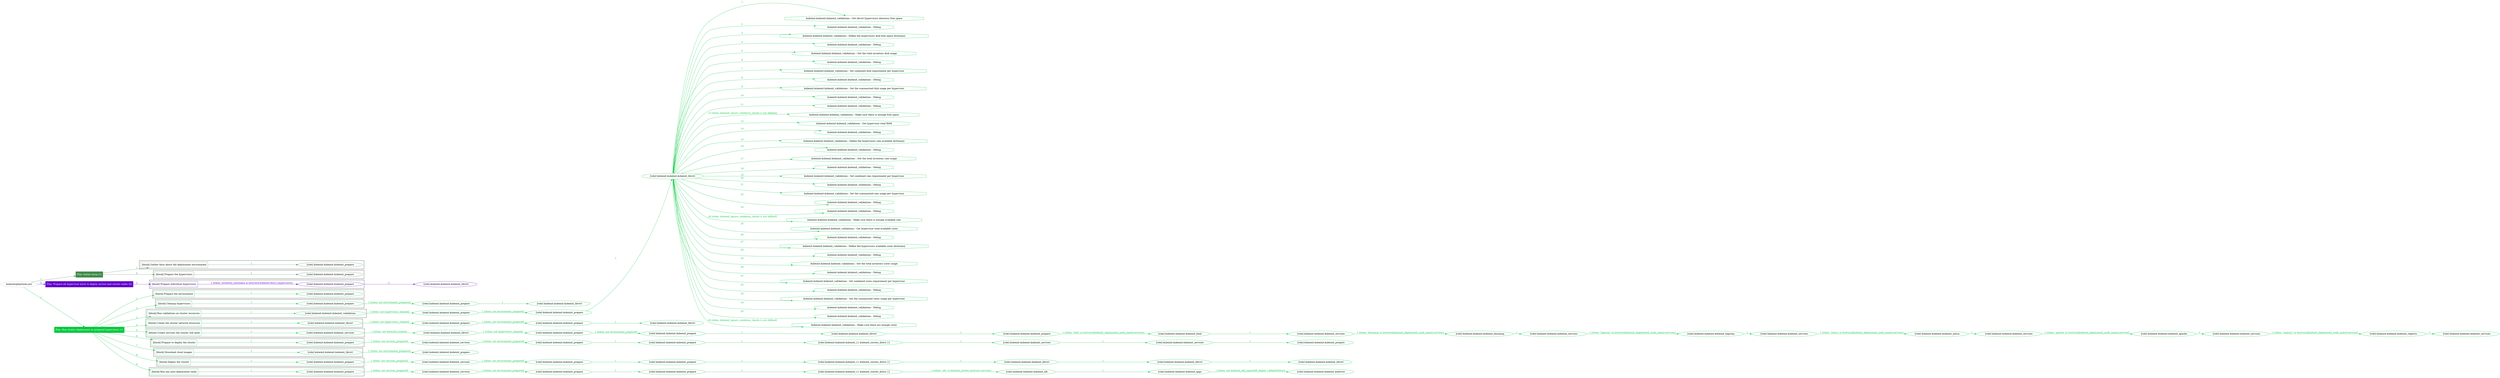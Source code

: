 digraph {
	graph [concentrate=true ordering=in rankdir=LR ratio=fill]
	edge [esep=5 sep=10]
	"kubeinit/playbook.yml" [id=root_node style=dotted]
	play_ed95fd69 [label="Play: Initial setup (1)" color="#418b4b" fontcolor="#ffffff" id=play_ed95fd69 shape=box style=filled tooltip=localhost]
	"kubeinit/playbook.yml" -> play_ed95fd69 [label="1 " color="#418b4b" fontcolor="#418b4b" id=edge_d9a3a6be labeltooltip="1 " tooltip="1 "]
	subgraph "kubeinit.kubeinit.kubeinit_prepare" {
		role_813baaff [label="[role] kubeinit.kubeinit.kubeinit_prepare" color="#418b4b" id=role_813baaff tooltip="kubeinit.kubeinit.kubeinit_prepare"]
	}
	subgraph "kubeinit.kubeinit.kubeinit_prepare" {
		role_24cdde50 [label="[role] kubeinit.kubeinit.kubeinit_prepare" color="#418b4b" id=role_24cdde50 tooltip="kubeinit.kubeinit.kubeinit_prepare"]
	}
	subgraph "Play: Initial setup (1)" {
		play_ed95fd69 -> block_cf43857c [label=1 color="#418b4b" fontcolor="#418b4b" id=edge_20072c3a labeltooltip=1 tooltip=1]
		subgraph cluster_block_cf43857c {
			block_cf43857c [label="[block] Gather facts about the deployment environment" color="#418b4b" id=block_cf43857c labeltooltip="Gather facts about the deployment environment" shape=box tooltip="Gather facts about the deployment environment"]
			block_cf43857c -> role_813baaff [label="1 " color="#418b4b" fontcolor="#418b4b" id=edge_3f68ffff labeltooltip="1 " tooltip="1 "]
		}
		play_ed95fd69 -> block_5f08e5f5 [label=2 color="#418b4b" fontcolor="#418b4b" id=edge_20378539 labeltooltip=2 tooltip=2]
		subgraph cluster_block_5f08e5f5 {
			block_5f08e5f5 [label="[block] Prepare the hypervisors" color="#418b4b" id=block_5f08e5f5 labeltooltip="Prepare the hypervisors" shape=box tooltip="Prepare the hypervisors"]
			block_5f08e5f5 -> role_24cdde50 [label="1 " color="#418b4b" fontcolor="#418b4b" id=edge_e3832298 labeltooltip="1 " tooltip="1 "]
		}
	}
	play_67fc92c9 [label="Play: Prepare all hypervisor hosts to deploy service and cluster nodes (0)" color="#6201cb" fontcolor="#ffffff" id=play_67fc92c9 shape=box style=filled tooltip="Play: Prepare all hypervisor hosts to deploy service and cluster nodes (0)"]
	"kubeinit/playbook.yml" -> play_67fc92c9 [label="2 " color="#6201cb" fontcolor="#6201cb" id=edge_e1aea8a0 labeltooltip="2 " tooltip="2 "]
	subgraph "kubeinit.kubeinit.kubeinit_libvirt" {
		role_c3ee186f [label="[role] kubeinit.kubeinit.kubeinit_libvirt" color="#6201cb" id=role_c3ee186f tooltip="kubeinit.kubeinit.kubeinit_libvirt"]
	}
	subgraph "kubeinit.kubeinit.kubeinit_prepare" {
		role_c8256c86 [label="[role] kubeinit.kubeinit.kubeinit_prepare" color="#6201cb" id=role_c8256c86 tooltip="kubeinit.kubeinit.kubeinit_prepare"]
		role_c8256c86 -> role_c3ee186f [label="1 " color="#6201cb" fontcolor="#6201cb" id=edge_9493d7fb labeltooltip="1 " tooltip="1 "]
	}
	subgraph "Play: Prepare all hypervisor hosts to deploy service and cluster nodes (0)" {
		play_67fc92c9 -> block_96d55932 [label=1 color="#6201cb" fontcolor="#6201cb" id=edge_3828f8b1 labeltooltip=1 tooltip=1]
		subgraph cluster_block_96d55932 {
			block_96d55932 [label="[block] Prepare individual hypervisors" color="#6201cb" id=block_96d55932 labeltooltip="Prepare individual hypervisors" shape=box tooltip="Prepare individual hypervisors"]
			block_96d55932 -> role_c8256c86 [label="1 [when: inventory_hostname in hostvars['kubeinit-facts'].hypervisors]" color="#6201cb" fontcolor="#6201cb" id=edge_8b6d7f2c labeltooltip="1 [when: inventory_hostname in hostvars['kubeinit-facts'].hypervisors]" tooltip="1 [when: inventory_hostname in hostvars['kubeinit-facts'].hypervisors]"]
		}
	}
	play_b6ebee00 [label="Play: Run cluster deployment on prepared hypervisors (1)" color="#04c83e" fontcolor="#ffffff" id=play_b6ebee00 shape=box style=filled tooltip=localhost]
	"kubeinit/playbook.yml" -> play_b6ebee00 [label="3 " color="#04c83e" fontcolor="#04c83e" id=edge_9a1deaf4 labeltooltip="3 " tooltip="3 "]
	subgraph "kubeinit.kubeinit.kubeinit_prepare" {
		role_635d160e [label="[role] kubeinit.kubeinit.kubeinit_prepare" color="#04c83e" id=role_635d160e tooltip="kubeinit.kubeinit.kubeinit_prepare"]
	}
	subgraph "kubeinit.kubeinit.kubeinit_libvirt" {
		role_3d92b47e [label="[role] kubeinit.kubeinit.kubeinit_libvirt" color="#04c83e" id=role_3d92b47e tooltip="kubeinit.kubeinit.kubeinit_libvirt"]
	}
	subgraph "kubeinit.kubeinit.kubeinit_prepare" {
		role_61c0f7e5 [label="[role] kubeinit.kubeinit.kubeinit_prepare" color="#04c83e" id=role_61c0f7e5 tooltip="kubeinit.kubeinit.kubeinit_prepare"]
		role_61c0f7e5 -> role_3d92b47e [label="1 " color="#04c83e" fontcolor="#04c83e" id=edge_91f974dc labeltooltip="1 " tooltip="1 "]
	}
	subgraph "kubeinit.kubeinit.kubeinit_prepare" {
		role_23dfc0cd [label="[role] kubeinit.kubeinit.kubeinit_prepare" color="#04c83e" id=role_23dfc0cd tooltip="kubeinit.kubeinit.kubeinit_prepare"]
		role_23dfc0cd -> role_61c0f7e5 [label="1 [when: not environment_prepared]" color="#04c83e" fontcolor="#04c83e" id=edge_2af10aac labeltooltip="1 [when: not environment_prepared]" tooltip="1 [when: not environment_prepared]"]
	}
	subgraph "kubeinit.kubeinit.kubeinit_libvirt" {
		role_c8a56915 [label="[role] kubeinit.kubeinit.kubeinit_libvirt" color="#04c83e" id=role_c8a56915 tooltip="kubeinit.kubeinit.kubeinit_libvirt"]
		task_3382c5b0 [label="kubeinit.kubeinit.kubeinit_validations : Get libvirt hypervisors directory free space" color="#04c83e" id=task_3382c5b0 shape=octagon tooltip="kubeinit.kubeinit.kubeinit_validations : Get libvirt hypervisors directory free space"]
		role_c8a56915 -> task_3382c5b0 [label="1 " color="#04c83e" fontcolor="#04c83e" id=edge_153578a7 labeltooltip="1 " tooltip="1 "]
		task_07f6b767 [label="kubeinit.kubeinit.kubeinit_validations : Debug" color="#04c83e" id=task_07f6b767 shape=octagon tooltip="kubeinit.kubeinit.kubeinit_validations : Debug"]
		role_c8a56915 -> task_07f6b767 [label="2 " color="#04c83e" fontcolor="#04c83e" id=edge_3e5f5c53 labeltooltip="2 " tooltip="2 "]
		task_dbdbe722 [label="kubeinit.kubeinit.kubeinit_validations : Define the hypervisors disk free space dictionary" color="#04c83e" id=task_dbdbe722 shape=octagon tooltip="kubeinit.kubeinit.kubeinit_validations : Define the hypervisors disk free space dictionary"]
		role_c8a56915 -> task_dbdbe722 [label="3 " color="#04c83e" fontcolor="#04c83e" id=edge_4c8c1087 labeltooltip="3 " tooltip="3 "]
		task_174ed5cb [label="kubeinit.kubeinit.kubeinit_validations : Debug" color="#04c83e" id=task_174ed5cb shape=octagon tooltip="kubeinit.kubeinit.kubeinit_validations : Debug"]
		role_c8a56915 -> task_174ed5cb [label="4 " color="#04c83e" fontcolor="#04c83e" id=edge_26967019 labeltooltip="4 " tooltip="4 "]
		task_7ea54da6 [label="kubeinit.kubeinit.kubeinit_validations : Get the total inventory disk usage" color="#04c83e" id=task_7ea54da6 shape=octagon tooltip="kubeinit.kubeinit.kubeinit_validations : Get the total inventory disk usage"]
		role_c8a56915 -> task_7ea54da6 [label="5 " color="#04c83e" fontcolor="#04c83e" id=edge_20d10024 labeltooltip="5 " tooltip="5 "]
		task_d7ac2b4b [label="kubeinit.kubeinit.kubeinit_validations : Debug" color="#04c83e" id=task_d7ac2b4b shape=octagon tooltip="kubeinit.kubeinit.kubeinit_validations : Debug"]
		role_c8a56915 -> task_d7ac2b4b [label="6 " color="#04c83e" fontcolor="#04c83e" id=edge_01a9cbf1 labeltooltip="6 " tooltip="6 "]
		task_4814db95 [label="kubeinit.kubeinit.kubeinit_validations : Set combined disk requirement per hypervisor" color="#04c83e" id=task_4814db95 shape=octagon tooltip="kubeinit.kubeinit.kubeinit_validations : Set combined disk requirement per hypervisor"]
		role_c8a56915 -> task_4814db95 [label="7 " color="#04c83e" fontcolor="#04c83e" id=edge_e77343a0 labeltooltip="7 " tooltip="7 "]
		task_0b7e54e1 [label="kubeinit.kubeinit.kubeinit_validations : Debug" color="#04c83e" id=task_0b7e54e1 shape=octagon tooltip="kubeinit.kubeinit.kubeinit_validations : Debug"]
		role_c8a56915 -> task_0b7e54e1 [label="8 " color="#04c83e" fontcolor="#04c83e" id=edge_47175f32 labeltooltip="8 " tooltip="8 "]
		task_c040df30 [label="kubeinit.kubeinit.kubeinit_validations : Set the summarized disk usage per hypervisor" color="#04c83e" id=task_c040df30 shape=octagon tooltip="kubeinit.kubeinit.kubeinit_validations : Set the summarized disk usage per hypervisor"]
		role_c8a56915 -> task_c040df30 [label="9 " color="#04c83e" fontcolor="#04c83e" id=edge_38cdcc78 labeltooltip="9 " tooltip="9 "]
		task_09a89915 [label="kubeinit.kubeinit.kubeinit_validations : Debug" color="#04c83e" id=task_09a89915 shape=octagon tooltip="kubeinit.kubeinit.kubeinit_validations : Debug"]
		role_c8a56915 -> task_09a89915 [label="10 " color="#04c83e" fontcolor="#04c83e" id=edge_2fa41550 labeltooltip="10 " tooltip="10 "]
		task_a0e1b8a8 [label="kubeinit.kubeinit.kubeinit_validations : Debug" color="#04c83e" id=task_a0e1b8a8 shape=octagon tooltip="kubeinit.kubeinit.kubeinit_validations : Debug"]
		role_c8a56915 -> task_a0e1b8a8 [label="11 " color="#04c83e" fontcolor="#04c83e" id=edge_ef5bea60 labeltooltip="11 " tooltip="11 "]
		task_c1d8178a [label="kubeinit.kubeinit.kubeinit_validations : Make sure there is enough free space" color="#04c83e" id=task_c1d8178a shape=octagon tooltip="kubeinit.kubeinit.kubeinit_validations : Make sure there is enough free space"]
		role_c8a56915 -> task_c1d8178a [label="12 [when: kubeinit_ignore_validation_checks is not defined]" color="#04c83e" fontcolor="#04c83e" id=edge_7e07a3de labeltooltip="12 [when: kubeinit_ignore_validation_checks is not defined]" tooltip="12 [when: kubeinit_ignore_validation_checks is not defined]"]
		task_23a4b698 [label="kubeinit.kubeinit.kubeinit_validations : Get hypervisor total RAM" color="#04c83e" id=task_23a4b698 shape=octagon tooltip="kubeinit.kubeinit.kubeinit_validations : Get hypervisor total RAM"]
		role_c8a56915 -> task_23a4b698 [label="13 " color="#04c83e" fontcolor="#04c83e" id=edge_25638074 labeltooltip="13 " tooltip="13 "]
		task_b75ae01b [label="kubeinit.kubeinit.kubeinit_validations : Debug" color="#04c83e" id=task_b75ae01b shape=octagon tooltip="kubeinit.kubeinit.kubeinit_validations : Debug"]
		role_c8a56915 -> task_b75ae01b [label="14 " color="#04c83e" fontcolor="#04c83e" id=edge_8801758d labeltooltip="14 " tooltip="14 "]
		task_2894b08f [label="kubeinit.kubeinit.kubeinit_validations : Define the hypervisors ram available dictionary" color="#04c83e" id=task_2894b08f shape=octagon tooltip="kubeinit.kubeinit.kubeinit_validations : Define the hypervisors ram available dictionary"]
		role_c8a56915 -> task_2894b08f [label="15 " color="#04c83e" fontcolor="#04c83e" id=edge_4c5066ba labeltooltip="15 " tooltip="15 "]
		task_da1b9bb0 [label="kubeinit.kubeinit.kubeinit_validations : Debug" color="#04c83e" id=task_da1b9bb0 shape=octagon tooltip="kubeinit.kubeinit.kubeinit_validations : Debug"]
		role_c8a56915 -> task_da1b9bb0 [label="16 " color="#04c83e" fontcolor="#04c83e" id=edge_8f89ce64 labeltooltip="16 " tooltip="16 "]
		task_810fa71f [label="kubeinit.kubeinit.kubeinit_validations : Get the total inventory ram usage" color="#04c83e" id=task_810fa71f shape=octagon tooltip="kubeinit.kubeinit.kubeinit_validations : Get the total inventory ram usage"]
		role_c8a56915 -> task_810fa71f [label="17 " color="#04c83e" fontcolor="#04c83e" id=edge_c119d397 labeltooltip="17 " tooltip="17 "]
		task_d26ace34 [label="kubeinit.kubeinit.kubeinit_validations : Debug" color="#04c83e" id=task_d26ace34 shape=octagon tooltip="kubeinit.kubeinit.kubeinit_validations : Debug"]
		role_c8a56915 -> task_d26ace34 [label="18 " color="#04c83e" fontcolor="#04c83e" id=edge_bea7b6fc labeltooltip="18 " tooltip="18 "]
		task_a6bdd5c1 [label="kubeinit.kubeinit.kubeinit_validations : Set combined ram requirement per hypervisor" color="#04c83e" id=task_a6bdd5c1 shape=octagon tooltip="kubeinit.kubeinit.kubeinit_validations : Set combined ram requirement per hypervisor"]
		role_c8a56915 -> task_a6bdd5c1 [label="19 " color="#04c83e" fontcolor="#04c83e" id=edge_953dc181 labeltooltip="19 " tooltip="19 "]
		task_a25238ea [label="kubeinit.kubeinit.kubeinit_validations : Debug" color="#04c83e" id=task_a25238ea shape=octagon tooltip="kubeinit.kubeinit.kubeinit_validations : Debug"]
		role_c8a56915 -> task_a25238ea [label="20 " color="#04c83e" fontcolor="#04c83e" id=edge_ed28b83c labeltooltip="20 " tooltip="20 "]
		task_03b242e8 [label="kubeinit.kubeinit.kubeinit_validations : Set the summarized ram usage per hypervisor" color="#04c83e" id=task_03b242e8 shape=octagon tooltip="kubeinit.kubeinit.kubeinit_validations : Set the summarized ram usage per hypervisor"]
		role_c8a56915 -> task_03b242e8 [label="21 " color="#04c83e" fontcolor="#04c83e" id=edge_31963ca9 labeltooltip="21 " tooltip="21 "]
		task_10ee1294 [label="kubeinit.kubeinit.kubeinit_validations : Debug" color="#04c83e" id=task_10ee1294 shape=octagon tooltip="kubeinit.kubeinit.kubeinit_validations : Debug"]
		role_c8a56915 -> task_10ee1294 [label="22 " color="#04c83e" fontcolor="#04c83e" id=edge_6ec9d045 labeltooltip="22 " tooltip="22 "]
		task_605384c3 [label="kubeinit.kubeinit.kubeinit_validations : Debug" color="#04c83e" id=task_605384c3 shape=octagon tooltip="kubeinit.kubeinit.kubeinit_validations : Debug"]
		role_c8a56915 -> task_605384c3 [label="23 " color="#04c83e" fontcolor="#04c83e" id=edge_a5864556 labeltooltip="23 " tooltip="23 "]
		task_44387ee2 [label="kubeinit.kubeinit.kubeinit_validations : Make sure there is enough available ram" color="#04c83e" id=task_44387ee2 shape=octagon tooltip="kubeinit.kubeinit.kubeinit_validations : Make sure there is enough available ram"]
		role_c8a56915 -> task_44387ee2 [label="24 [when: kubeinit_ignore_validation_checks is not defined]" color="#04c83e" fontcolor="#04c83e" id=edge_05c26bef labeltooltip="24 [when: kubeinit_ignore_validation_checks is not defined]" tooltip="24 [when: kubeinit_ignore_validation_checks is not defined]"]
		task_49a85361 [label="kubeinit.kubeinit.kubeinit_validations : Get hypervisor total available cores" color="#04c83e" id=task_49a85361 shape=octagon tooltip="kubeinit.kubeinit.kubeinit_validations : Get hypervisor total available cores"]
		role_c8a56915 -> task_49a85361 [label="25 " color="#04c83e" fontcolor="#04c83e" id=edge_17d7910a labeltooltip="25 " tooltip="25 "]
		task_7f3b3ab4 [label="kubeinit.kubeinit.kubeinit_validations : Debug" color="#04c83e" id=task_7f3b3ab4 shape=octagon tooltip="kubeinit.kubeinit.kubeinit_validations : Debug"]
		role_c8a56915 -> task_7f3b3ab4 [label="26 " color="#04c83e" fontcolor="#04c83e" id=edge_35259d45 labeltooltip="26 " tooltip="26 "]
		task_180326ef [label="kubeinit.kubeinit.kubeinit_validations : Define the hypervisors available cores dictionary" color="#04c83e" id=task_180326ef shape=octagon tooltip="kubeinit.kubeinit.kubeinit_validations : Define the hypervisors available cores dictionary"]
		role_c8a56915 -> task_180326ef [label="27 " color="#04c83e" fontcolor="#04c83e" id=edge_df0afa2a labeltooltip="27 " tooltip="27 "]
		task_01ffd91d [label="kubeinit.kubeinit.kubeinit_validations : Debug" color="#04c83e" id=task_01ffd91d shape=octagon tooltip="kubeinit.kubeinit.kubeinit_validations : Debug"]
		role_c8a56915 -> task_01ffd91d [label="28 " color="#04c83e" fontcolor="#04c83e" id=edge_14c0d8a4 labeltooltip="28 " tooltip="28 "]
		task_4e57abeb [label="kubeinit.kubeinit.kubeinit_validations : Get the total inventory cores usage" color="#04c83e" id=task_4e57abeb shape=octagon tooltip="kubeinit.kubeinit.kubeinit_validations : Get the total inventory cores usage"]
		role_c8a56915 -> task_4e57abeb [label="29 " color="#04c83e" fontcolor="#04c83e" id=edge_5f6d3424 labeltooltip="29 " tooltip="29 "]
		task_a107c758 [label="kubeinit.kubeinit.kubeinit_validations : Debug" color="#04c83e" id=task_a107c758 shape=octagon tooltip="kubeinit.kubeinit.kubeinit_validations : Debug"]
		role_c8a56915 -> task_a107c758 [label="30 " color="#04c83e" fontcolor="#04c83e" id=edge_fa6483fa labeltooltip="30 " tooltip="30 "]
		task_ce1bd387 [label="kubeinit.kubeinit.kubeinit_validations : Set combined cores requirement per hypervisor" color="#04c83e" id=task_ce1bd387 shape=octagon tooltip="kubeinit.kubeinit.kubeinit_validations : Set combined cores requirement per hypervisor"]
		role_c8a56915 -> task_ce1bd387 [label="31 " color="#04c83e" fontcolor="#04c83e" id=edge_b49b2654 labeltooltip="31 " tooltip="31 "]
		task_0d6d1f6e [label="kubeinit.kubeinit.kubeinit_validations : Debug" color="#04c83e" id=task_0d6d1f6e shape=octagon tooltip="kubeinit.kubeinit.kubeinit_validations : Debug"]
		role_c8a56915 -> task_0d6d1f6e [label="32 " color="#04c83e" fontcolor="#04c83e" id=edge_f47fa97d labeltooltip="32 " tooltip="32 "]
		task_47a7b50b [label="kubeinit.kubeinit.kubeinit_validations : Set the summarized cores usage per hypervisor" color="#04c83e" id=task_47a7b50b shape=octagon tooltip="kubeinit.kubeinit.kubeinit_validations : Set the summarized cores usage per hypervisor"]
		role_c8a56915 -> task_47a7b50b [label="33 " color="#04c83e" fontcolor="#04c83e" id=edge_0e11f153 labeltooltip="33 " tooltip="33 "]
		task_985ae4cf [label="kubeinit.kubeinit.kubeinit_validations : Debug" color="#04c83e" id=task_985ae4cf shape=octagon tooltip="kubeinit.kubeinit.kubeinit_validations : Debug"]
		role_c8a56915 -> task_985ae4cf [label="34 " color="#04c83e" fontcolor="#04c83e" id=edge_19e3541d labeltooltip="34 " tooltip="34 "]
		task_bb9674d2 [label="kubeinit.kubeinit.kubeinit_validations : Debug" color="#04c83e" id=task_bb9674d2 shape=octagon tooltip="kubeinit.kubeinit.kubeinit_validations : Debug"]
		role_c8a56915 -> task_bb9674d2 [label="35 " color="#04c83e" fontcolor="#04c83e" id=edge_b3291d55 labeltooltip="35 " tooltip="35 "]
		task_510daff6 [label="kubeinit.kubeinit.kubeinit_validations : Make sure there are enough cores" color="#04c83e" id=task_510daff6 shape=octagon tooltip="kubeinit.kubeinit.kubeinit_validations : Make sure there are enough cores"]
		role_c8a56915 -> task_510daff6 [label="36 [when: kubeinit_ignore_validation_checks is not defined]" color="#04c83e" fontcolor="#04c83e" id=edge_a340a704 labeltooltip="36 [when: kubeinit_ignore_validation_checks is not defined]" tooltip="36 [when: kubeinit_ignore_validation_checks is not defined]"]
	}
	subgraph "kubeinit.kubeinit.kubeinit_prepare" {
		role_9d7a7c3b [label="[role] kubeinit.kubeinit.kubeinit_prepare" color="#04c83e" id=role_9d7a7c3b tooltip="kubeinit.kubeinit.kubeinit_prepare"]
		role_9d7a7c3b -> role_c8a56915 [label="1 " color="#04c83e" fontcolor="#04c83e" id=edge_6fc8c6ad labeltooltip="1 " tooltip="1 "]
	}
	subgraph "kubeinit.kubeinit.kubeinit_prepare" {
		role_8f7140fe [label="[role] kubeinit.kubeinit.kubeinit_prepare" color="#04c83e" id=role_8f7140fe tooltip="kubeinit.kubeinit.kubeinit_prepare"]
		role_8f7140fe -> role_9d7a7c3b [label="1 [when: not environment_prepared]" color="#04c83e" fontcolor="#04c83e" id=edge_58855222 labeltooltip="1 [when: not environment_prepared]" tooltip="1 [when: not environment_prepared]"]
	}
	subgraph "kubeinit.kubeinit.kubeinit_validations" {
		role_e41c2604 [label="[role] kubeinit.kubeinit.kubeinit_validations" color="#04c83e" id=role_e41c2604 tooltip="kubeinit.kubeinit.kubeinit_validations"]
		role_e41c2604 -> role_8f7140fe [label="1 [when: not hypervisors_cleaned]" color="#04c83e" fontcolor="#04c83e" id=edge_97376214 labeltooltip="1 [when: not hypervisors_cleaned]" tooltip="1 [when: not hypervisors_cleaned]"]
	}
	subgraph "kubeinit.kubeinit.kubeinit_libvirt" {
		role_e73f8b23 [label="[role] kubeinit.kubeinit.kubeinit_libvirt" color="#04c83e" id=role_e73f8b23 tooltip="kubeinit.kubeinit.kubeinit_libvirt"]
	}
	subgraph "kubeinit.kubeinit.kubeinit_prepare" {
		role_a6da489d [label="[role] kubeinit.kubeinit.kubeinit_prepare" color="#04c83e" id=role_a6da489d tooltip="kubeinit.kubeinit.kubeinit_prepare"]
		role_a6da489d -> role_e73f8b23 [label="1 " color="#04c83e" fontcolor="#04c83e" id=edge_ffa7fe32 labeltooltip="1 " tooltip="1 "]
	}
	subgraph "kubeinit.kubeinit.kubeinit_prepare" {
		role_2a4e862e [label="[role] kubeinit.kubeinit.kubeinit_prepare" color="#04c83e" id=role_2a4e862e tooltip="kubeinit.kubeinit.kubeinit_prepare"]
		role_2a4e862e -> role_a6da489d [label="1 [when: not environment_prepared]" color="#04c83e" fontcolor="#04c83e" id=edge_2959e61e labeltooltip="1 [when: not environment_prepared]" tooltip="1 [when: not environment_prepared]"]
	}
	subgraph "kubeinit.kubeinit.kubeinit_libvirt" {
		role_f2db7527 [label="[role] kubeinit.kubeinit.kubeinit_libvirt" color="#04c83e" id=role_f2db7527 tooltip="kubeinit.kubeinit.kubeinit_libvirt"]
		role_f2db7527 -> role_2a4e862e [label="1 [when: not hypervisors_cleaned]" color="#04c83e" fontcolor="#04c83e" id=edge_16d215bc labeltooltip="1 [when: not hypervisors_cleaned]" tooltip="1 [when: not hypervisors_cleaned]"]
	}
	subgraph "kubeinit.kubeinit.kubeinit_services" {
		role_d49a55e8 [label="[role] kubeinit.kubeinit.kubeinit_services" color="#04c83e" id=role_d49a55e8 tooltip="kubeinit.kubeinit.kubeinit_services"]
	}
	subgraph "kubeinit.kubeinit.kubeinit_registry" {
		role_8de1863e [label="[role] kubeinit.kubeinit.kubeinit_registry" color="#04c83e" id=role_8de1863e tooltip="kubeinit.kubeinit.kubeinit_registry"]
		role_8de1863e -> role_d49a55e8 [label="1 " color="#04c83e" fontcolor="#04c83e" id=edge_8588c9b2 labeltooltip="1 " tooltip="1 "]
	}
	subgraph "kubeinit.kubeinit.kubeinit_services" {
		role_6d23594e [label="[role] kubeinit.kubeinit.kubeinit_services" color="#04c83e" id=role_6d23594e tooltip="kubeinit.kubeinit.kubeinit_services"]
		role_6d23594e -> role_8de1863e [label="1 [when: 'registry' in hostvars[kubeinit_deployment_node_name].services]" color="#04c83e" fontcolor="#04c83e" id=edge_18610f67 labeltooltip="1 [when: 'registry' in hostvars[kubeinit_deployment_node_name].services]" tooltip="1 [when: 'registry' in hostvars[kubeinit_deployment_node_name].services]"]
	}
	subgraph "kubeinit.kubeinit.kubeinit_apache" {
		role_33ae2398 [label="[role] kubeinit.kubeinit.kubeinit_apache" color="#04c83e" id=role_33ae2398 tooltip="kubeinit.kubeinit.kubeinit_apache"]
		role_33ae2398 -> role_6d23594e [label="1 " color="#04c83e" fontcolor="#04c83e" id=edge_9e28dfad labeltooltip="1 " tooltip="1 "]
	}
	subgraph "kubeinit.kubeinit.kubeinit_services" {
		role_8e424833 [label="[role] kubeinit.kubeinit.kubeinit_services" color="#04c83e" id=role_8e424833 tooltip="kubeinit.kubeinit.kubeinit_services"]
		role_8e424833 -> role_33ae2398 [label="1 [when: 'apache' in hostvars[kubeinit_deployment_node_name].services]" color="#04c83e" fontcolor="#04c83e" id=edge_6901205e labeltooltip="1 [when: 'apache' in hostvars[kubeinit_deployment_node_name].services]" tooltip="1 [when: 'apache' in hostvars[kubeinit_deployment_node_name].services]"]
	}
	subgraph "kubeinit.kubeinit.kubeinit_nexus" {
		role_c9d22fe2 [label="[role] kubeinit.kubeinit.kubeinit_nexus" color="#04c83e" id=role_c9d22fe2 tooltip="kubeinit.kubeinit.kubeinit_nexus"]
		role_c9d22fe2 -> role_8e424833 [label="1 " color="#04c83e" fontcolor="#04c83e" id=edge_19389b5f labeltooltip="1 " tooltip="1 "]
	}
	subgraph "kubeinit.kubeinit.kubeinit_services" {
		role_109b578d [label="[role] kubeinit.kubeinit.kubeinit_services" color="#04c83e" id=role_109b578d tooltip="kubeinit.kubeinit.kubeinit_services"]
		role_109b578d -> role_c9d22fe2 [label="1 [when: 'nexus' in hostvars[kubeinit_deployment_node_name].services]" color="#04c83e" fontcolor="#04c83e" id=edge_28d796d8 labeltooltip="1 [when: 'nexus' in hostvars[kubeinit_deployment_node_name].services]" tooltip="1 [when: 'nexus' in hostvars[kubeinit_deployment_node_name].services]"]
	}
	subgraph "kubeinit.kubeinit.kubeinit_haproxy" {
		role_e30f089d [label="[role] kubeinit.kubeinit.kubeinit_haproxy" color="#04c83e" id=role_e30f089d tooltip="kubeinit.kubeinit.kubeinit_haproxy"]
		role_e30f089d -> role_109b578d [label="1 " color="#04c83e" fontcolor="#04c83e" id=edge_41639884 labeltooltip="1 " tooltip="1 "]
	}
	subgraph "kubeinit.kubeinit.kubeinit_services" {
		role_1652e903 [label="[role] kubeinit.kubeinit.kubeinit_services" color="#04c83e" id=role_1652e903 tooltip="kubeinit.kubeinit.kubeinit_services"]
		role_1652e903 -> role_e30f089d [label="1 [when: 'haproxy' in hostvars[kubeinit_deployment_node_name].services]" color="#04c83e" fontcolor="#04c83e" id=edge_b9972b41 labeltooltip="1 [when: 'haproxy' in hostvars[kubeinit_deployment_node_name].services]" tooltip="1 [when: 'haproxy' in hostvars[kubeinit_deployment_node_name].services]"]
	}
	subgraph "kubeinit.kubeinit.kubeinit_dnsmasq" {
		role_28115622 [label="[role] kubeinit.kubeinit.kubeinit_dnsmasq" color="#04c83e" id=role_28115622 tooltip="kubeinit.kubeinit.kubeinit_dnsmasq"]
		role_28115622 -> role_1652e903 [label="1 " color="#04c83e" fontcolor="#04c83e" id=edge_17f21d2b labeltooltip="1 " tooltip="1 "]
	}
	subgraph "kubeinit.kubeinit.kubeinit_services" {
		role_3437f82e [label="[role] kubeinit.kubeinit.kubeinit_services" color="#04c83e" id=role_3437f82e tooltip="kubeinit.kubeinit.kubeinit_services"]
		role_3437f82e -> role_28115622 [label="1 [when: 'dnsmasq' in hostvars[kubeinit_deployment_node_name].services]" color="#04c83e" fontcolor="#04c83e" id=edge_0ceec08a labeltooltip="1 [when: 'dnsmasq' in hostvars[kubeinit_deployment_node_name].services]" tooltip="1 [when: 'dnsmasq' in hostvars[kubeinit_deployment_node_name].services]"]
	}
	subgraph "kubeinit.kubeinit.kubeinit_bind" {
		role_df70e58a [label="[role] kubeinit.kubeinit.kubeinit_bind" color="#04c83e" id=role_df70e58a tooltip="kubeinit.kubeinit.kubeinit_bind"]
		role_df70e58a -> role_3437f82e [label="1 " color="#04c83e" fontcolor="#04c83e" id=edge_b0d701df labeltooltip="1 " tooltip="1 "]
	}
	subgraph "kubeinit.kubeinit.kubeinit_prepare" {
		role_5724e8a6 [label="[role] kubeinit.kubeinit.kubeinit_prepare" color="#04c83e" id=role_5724e8a6 tooltip="kubeinit.kubeinit.kubeinit_prepare"]
		role_5724e8a6 -> role_df70e58a [label="1 [when: 'bind' in hostvars[kubeinit_deployment_node_name].services]" color="#04c83e" fontcolor="#04c83e" id=edge_0a830b80 labeltooltip="1 [when: 'bind' in hostvars[kubeinit_deployment_node_name].services]" tooltip="1 [when: 'bind' in hostvars[kubeinit_deployment_node_name].services]"]
	}
	subgraph "kubeinit.kubeinit.kubeinit_libvirt" {
		role_b39ba74d [label="[role] kubeinit.kubeinit.kubeinit_libvirt" color="#04c83e" id=role_b39ba74d tooltip="kubeinit.kubeinit.kubeinit_libvirt"]
		role_b39ba74d -> role_5724e8a6 [label="1 " color="#04c83e" fontcolor="#04c83e" id=edge_786244ca labeltooltip="1 " tooltip="1 "]
	}
	subgraph "kubeinit.kubeinit.kubeinit_prepare" {
		role_ce6774a9 [label="[role] kubeinit.kubeinit.kubeinit_prepare" color="#04c83e" id=role_ce6774a9 tooltip="kubeinit.kubeinit.kubeinit_prepare"]
		role_ce6774a9 -> role_b39ba74d [label="1 " color="#04c83e" fontcolor="#04c83e" id=edge_90ae82c5 labeltooltip="1 " tooltip="1 "]
	}
	subgraph "kubeinit.kubeinit.kubeinit_prepare" {
		role_14b4cdb5 [label="[role] kubeinit.kubeinit.kubeinit_prepare" color="#04c83e" id=role_14b4cdb5 tooltip="kubeinit.kubeinit.kubeinit_prepare"]
		role_14b4cdb5 -> role_ce6774a9 [label="1 [when: not environment_prepared]" color="#04c83e" fontcolor="#04c83e" id=edge_fdea0bcd labeltooltip="1 [when: not environment_prepared]" tooltip="1 [when: not environment_prepared]"]
	}
	subgraph "kubeinit.kubeinit.kubeinit_libvirt" {
		role_b7871c70 [label="[role] kubeinit.kubeinit.kubeinit_libvirt" color="#04c83e" id=role_b7871c70 tooltip="kubeinit.kubeinit.kubeinit_libvirt"]
		role_b7871c70 -> role_14b4cdb5 [label="1 [when: not hypervisors_cleaned]" color="#04c83e" fontcolor="#04c83e" id=edge_da1a2a78 labeltooltip="1 [when: not hypervisors_cleaned]" tooltip="1 [when: not hypervisors_cleaned]"]
	}
	subgraph "kubeinit.kubeinit.kubeinit_services" {
		role_c5f886f6 [label="[role] kubeinit.kubeinit.kubeinit_services" color="#04c83e" id=role_c5f886f6 tooltip="kubeinit.kubeinit.kubeinit_services"]
		role_c5f886f6 -> role_b7871c70 [label="1 [when: not network_created]" color="#04c83e" fontcolor="#04c83e" id=edge_96e5f1d1 labeltooltip="1 [when: not network_created]" tooltip="1 [when: not network_created]"]
	}
	subgraph "kubeinit.kubeinit.kubeinit_prepare" {
		role_55d9bfbe [label="[role] kubeinit.kubeinit.kubeinit_prepare" color="#04c83e" id=role_55d9bfbe tooltip="kubeinit.kubeinit.kubeinit_prepare"]
	}
	subgraph "kubeinit.kubeinit.kubeinit_services" {
		role_8d5fe629 [label="[role] kubeinit.kubeinit.kubeinit_services" color="#04c83e" id=role_8d5fe629 tooltip="kubeinit.kubeinit.kubeinit_services"]
		role_8d5fe629 -> role_55d9bfbe [label="1 " color="#04c83e" fontcolor="#04c83e" id=edge_6a9ec522 labeltooltip="1 " tooltip="1 "]
	}
	subgraph "kubeinit.kubeinit.kubeinit_services" {
		role_cb9ba9c5 [label="[role] kubeinit.kubeinit.kubeinit_services" color="#04c83e" id=role_cb9ba9c5 tooltip="kubeinit.kubeinit.kubeinit_services"]
		role_cb9ba9c5 -> role_8d5fe629 [label="1 " color="#04c83e" fontcolor="#04c83e" id=edge_c06a19fb labeltooltip="1 " tooltip="1 "]
	}
	subgraph "kubeinit.kubeinit.kubeinit_{{ kubeinit_cluster_distro }}" {
		role_af63b940 [label="[role] kubeinit.kubeinit.kubeinit_{{ kubeinit_cluster_distro }}" color="#04c83e" id=role_af63b940 tooltip="kubeinit.kubeinit.kubeinit_{{ kubeinit_cluster_distro }}"]
		role_af63b940 -> role_cb9ba9c5 [label="1 " color="#04c83e" fontcolor="#04c83e" id=edge_5be38ddd labeltooltip="1 " tooltip="1 "]
	}
	subgraph "kubeinit.kubeinit.kubeinit_prepare" {
		role_e24a97cd [label="[role] kubeinit.kubeinit.kubeinit_prepare" color="#04c83e" id=role_e24a97cd tooltip="kubeinit.kubeinit.kubeinit_prepare"]
		role_e24a97cd -> role_af63b940 [label="1 " color="#04c83e" fontcolor="#04c83e" id=edge_e4cbf95f labeltooltip="1 " tooltip="1 "]
	}
	subgraph "kubeinit.kubeinit.kubeinit_prepare" {
		role_16f1fa7a [label="[role] kubeinit.kubeinit.kubeinit_prepare" color="#04c83e" id=role_16f1fa7a tooltip="kubeinit.kubeinit.kubeinit_prepare"]
		role_16f1fa7a -> role_e24a97cd [label="1 " color="#04c83e" fontcolor="#04c83e" id=edge_43a28e07 labeltooltip="1 " tooltip="1 "]
	}
	subgraph "kubeinit.kubeinit.kubeinit_services" {
		role_cc697abf [label="[role] kubeinit.kubeinit.kubeinit_services" color="#04c83e" id=role_cc697abf tooltip="kubeinit.kubeinit.kubeinit_services"]
		role_cc697abf -> role_16f1fa7a [label="1 [when: not environment_prepared]" color="#04c83e" fontcolor="#04c83e" id=edge_15198b90 labeltooltip="1 [when: not environment_prepared]" tooltip="1 [when: not environment_prepared]"]
	}
	subgraph "kubeinit.kubeinit.kubeinit_prepare" {
		role_5d4d4088 [label="[role] kubeinit.kubeinit.kubeinit_prepare" color="#04c83e" id=role_5d4d4088 tooltip="kubeinit.kubeinit.kubeinit_prepare"]
		role_5d4d4088 -> role_cc697abf [label="1 [when: not services_prepared]" color="#04c83e" fontcolor="#04c83e" id=edge_1bb60d2f labeltooltip="1 [when: not services_prepared]" tooltip="1 [when: not services_prepared]"]
	}
	subgraph "kubeinit.kubeinit.kubeinit_prepare" {
		role_1f224b74 [label="[role] kubeinit.kubeinit.kubeinit_prepare" color="#04c83e" id=role_1f224b74 tooltip="kubeinit.kubeinit.kubeinit_prepare"]
	}
	subgraph "kubeinit.kubeinit.kubeinit_libvirt" {
		role_50609863 [label="[role] kubeinit.kubeinit.kubeinit_libvirt" color="#04c83e" id=role_50609863 tooltip="kubeinit.kubeinit.kubeinit_libvirt"]
		role_50609863 -> role_1f224b74 [label="1 [when: not environment_prepared]" color="#04c83e" fontcolor="#04c83e" id=edge_65cef704 labeltooltip="1 [when: not environment_prepared]" tooltip="1 [when: not environment_prepared]"]
	}
	subgraph "kubeinit.kubeinit.kubeinit_libvirt" {
		role_a791be78 [label="[role] kubeinit.kubeinit.kubeinit_libvirt" color="#04c83e" id=role_a791be78 tooltip="kubeinit.kubeinit.kubeinit_libvirt"]
	}
	subgraph "kubeinit.kubeinit.kubeinit_libvirt" {
		role_ed2644bd [label="[role] kubeinit.kubeinit.kubeinit_libvirt" color="#04c83e" id=role_ed2644bd tooltip="kubeinit.kubeinit.kubeinit_libvirt"]
		role_ed2644bd -> role_a791be78 [label="1 " color="#04c83e" fontcolor="#04c83e" id=edge_d6766823 labeltooltip="1 " tooltip="1 "]
	}
	subgraph "kubeinit.kubeinit.kubeinit_libvirt" {
		role_fceea151 [label="[role] kubeinit.kubeinit.kubeinit_libvirt" color="#04c83e" id=role_fceea151 tooltip="kubeinit.kubeinit.kubeinit_libvirt"]
		role_fceea151 -> role_ed2644bd [label="1 " color="#04c83e" fontcolor="#04c83e" id=edge_a12737f6 labeltooltip="1 " tooltip="1 "]
	}
	subgraph "kubeinit.kubeinit.kubeinit_{{ kubeinit_cluster_distro }}" {
		role_f280b8c5 [label="[role] kubeinit.kubeinit.kubeinit_{{ kubeinit_cluster_distro }}" color="#04c83e" id=role_f280b8c5 tooltip="kubeinit.kubeinit.kubeinit_{{ kubeinit_cluster_distro }}"]
		role_f280b8c5 -> role_fceea151 [label="1 " color="#04c83e" fontcolor="#04c83e" id=edge_3dfff0ed labeltooltip="1 " tooltip="1 "]
	}
	subgraph "kubeinit.kubeinit.kubeinit_prepare" {
		role_99e64eca [label="[role] kubeinit.kubeinit.kubeinit_prepare" color="#04c83e" id=role_99e64eca tooltip="kubeinit.kubeinit.kubeinit_prepare"]
		role_99e64eca -> role_f280b8c5 [label="1 " color="#04c83e" fontcolor="#04c83e" id=edge_86e6fedd labeltooltip="1 " tooltip="1 "]
	}
	subgraph "kubeinit.kubeinit.kubeinit_prepare" {
		role_ca87da0f [label="[role] kubeinit.kubeinit.kubeinit_prepare" color="#04c83e" id=role_ca87da0f tooltip="kubeinit.kubeinit.kubeinit_prepare"]
		role_ca87da0f -> role_99e64eca [label="1 " color="#04c83e" fontcolor="#04c83e" id=edge_7b719016 labeltooltip="1 " tooltip="1 "]
	}
	subgraph "kubeinit.kubeinit.kubeinit_services" {
		role_0107e1b7 [label="[role] kubeinit.kubeinit.kubeinit_services" color="#04c83e" id=role_0107e1b7 tooltip="kubeinit.kubeinit.kubeinit_services"]
		role_0107e1b7 -> role_ca87da0f [label="1 [when: not environment_prepared]" color="#04c83e" fontcolor="#04c83e" id=edge_6a205087 labeltooltip="1 [when: not environment_prepared]" tooltip="1 [when: not environment_prepared]"]
	}
	subgraph "kubeinit.kubeinit.kubeinit_prepare" {
		role_29b93d27 [label="[role] kubeinit.kubeinit.kubeinit_prepare" color="#04c83e" id=role_29b93d27 tooltip="kubeinit.kubeinit.kubeinit_prepare"]
		role_29b93d27 -> role_0107e1b7 [label="1 [when: not services_prepared]" color="#04c83e" fontcolor="#04c83e" id=edge_266c8f3e labeltooltip="1 [when: not services_prepared]" tooltip="1 [when: not services_prepared]"]
	}
	subgraph "kubeinit.kubeinit.kubeinit_kubevirt" {
		role_c5d537b2 [label="[role] kubeinit.kubeinit.kubeinit_kubevirt" color="#04c83e" id=role_c5d537b2 tooltip="kubeinit.kubeinit.kubeinit_kubevirt"]
	}
	subgraph "kubeinit.kubeinit.kubeinit_apps" {
		role_f6824562 [label="[role] kubeinit.kubeinit.kubeinit_apps" color="#04c83e" id=role_f6824562 tooltip="kubeinit.kubeinit.kubeinit_apps"]
		role_f6824562 -> role_c5d537b2 [label="1 [when: not kubeinit_okd_openshift_deploy | default(False)]" color="#04c83e" fontcolor="#04c83e" id=edge_b9294eff labeltooltip="1 [when: not kubeinit_okd_openshift_deploy | default(False)]" tooltip="1 [when: not kubeinit_okd_openshift_deploy | default(False)]"]
	}
	subgraph "kubeinit.kubeinit.kubeinit_nfs" {
		role_95ea1900 [label="[role] kubeinit.kubeinit.kubeinit_nfs" color="#04c83e" id=role_95ea1900 tooltip="kubeinit.kubeinit.kubeinit_nfs"]
		role_95ea1900 -> role_f6824562 [label="1 " color="#04c83e" fontcolor="#04c83e" id=edge_12b86962 labeltooltip="1 " tooltip="1 "]
	}
	subgraph "kubeinit.kubeinit.kubeinit_{{ kubeinit_cluster_distro }}" {
		role_fc3ff48a [label="[role] kubeinit.kubeinit.kubeinit_{{ kubeinit_cluster_distro }}" color="#04c83e" id=role_fc3ff48a tooltip="kubeinit.kubeinit.kubeinit_{{ kubeinit_cluster_distro }}"]
		role_fc3ff48a -> role_95ea1900 [label="1 [when: 'nfs' in kubeinit_cluster_hostvars.services]" color="#04c83e" fontcolor="#04c83e" id=edge_4713b13a labeltooltip="1 [when: 'nfs' in kubeinit_cluster_hostvars.services]" tooltip="1 [when: 'nfs' in kubeinit_cluster_hostvars.services]"]
	}
	subgraph "kubeinit.kubeinit.kubeinit_prepare" {
		role_0efc11e0 [label="[role] kubeinit.kubeinit.kubeinit_prepare" color="#04c83e" id=role_0efc11e0 tooltip="kubeinit.kubeinit.kubeinit_prepare"]
		role_0efc11e0 -> role_fc3ff48a [label="1 " color="#04c83e" fontcolor="#04c83e" id=edge_1a1a22be labeltooltip="1 " tooltip="1 "]
	}
	subgraph "kubeinit.kubeinit.kubeinit_prepare" {
		role_b90c7a33 [label="[role] kubeinit.kubeinit.kubeinit_prepare" color="#04c83e" id=role_b90c7a33 tooltip="kubeinit.kubeinit.kubeinit_prepare"]
		role_b90c7a33 -> role_0efc11e0 [label="1 " color="#04c83e" fontcolor="#04c83e" id=edge_f9c57308 labeltooltip="1 " tooltip="1 "]
	}
	subgraph "kubeinit.kubeinit.kubeinit_services" {
		role_30abe3d3 [label="[role] kubeinit.kubeinit.kubeinit_services" color="#04c83e" id=role_30abe3d3 tooltip="kubeinit.kubeinit.kubeinit_services"]
		role_30abe3d3 -> role_b90c7a33 [label="1 [when: not environment_prepared]" color="#04c83e" fontcolor="#04c83e" id=edge_77383051 labeltooltip="1 [when: not environment_prepared]" tooltip="1 [when: not environment_prepared]"]
	}
	subgraph "kubeinit.kubeinit.kubeinit_prepare" {
		role_80743dbe [label="[role] kubeinit.kubeinit.kubeinit_prepare" color="#04c83e" id=role_80743dbe tooltip="kubeinit.kubeinit.kubeinit_prepare"]
		role_80743dbe -> role_30abe3d3 [label="1 [when: not services_prepared]" color="#04c83e" fontcolor="#04c83e" id=edge_7a1d7da6 labeltooltip="1 [when: not services_prepared]" tooltip="1 [when: not services_prepared]"]
	}
	subgraph "Play: Run cluster deployment on prepared hypervisors (1)" {
		play_b6ebee00 -> block_a48221b6 [label=1 color="#04c83e" fontcolor="#04c83e" id=edge_86692cf1 labeltooltip=1 tooltip=1]
		subgraph cluster_block_a48221b6 {
			block_a48221b6 [label="[block] Prepare the environment" color="#04c83e" id=block_a48221b6 labeltooltip="Prepare the environment" shape=box tooltip="Prepare the environment"]
			block_a48221b6 -> role_635d160e [label="1 " color="#04c83e" fontcolor="#04c83e" id=edge_83ec5010 labeltooltip="1 " tooltip="1 "]
		}
		play_b6ebee00 -> block_ff9765e2 [label=2 color="#04c83e" fontcolor="#04c83e" id=edge_2eb322b0 labeltooltip=2 tooltip=2]
		subgraph cluster_block_ff9765e2 {
			block_ff9765e2 [label="[block] Cleanup hypervisors" color="#04c83e" id=block_ff9765e2 labeltooltip="Cleanup hypervisors" shape=box tooltip="Cleanup hypervisors"]
			block_ff9765e2 -> role_23dfc0cd [label="1 " color="#04c83e" fontcolor="#04c83e" id=edge_f5708fb1 labeltooltip="1 " tooltip="1 "]
		}
		play_b6ebee00 -> block_e337c8c9 [label=3 color="#04c83e" fontcolor="#04c83e" id=edge_f85e37e6 labeltooltip=3 tooltip=3]
		subgraph cluster_block_e337c8c9 {
			block_e337c8c9 [label="[block] Run validations on cluster resources" color="#04c83e" id=block_e337c8c9 labeltooltip="Run validations on cluster resources" shape=box tooltip="Run validations on cluster resources"]
			block_e337c8c9 -> role_e41c2604 [label="1 " color="#04c83e" fontcolor="#04c83e" id=edge_661f412a labeltooltip="1 " tooltip="1 "]
		}
		play_b6ebee00 -> block_b5c7f5b4 [label=4 color="#04c83e" fontcolor="#04c83e" id=edge_9641aad8 labeltooltip=4 tooltip=4]
		subgraph cluster_block_b5c7f5b4 {
			block_b5c7f5b4 [label="[block] Create the cluster network resources" color="#04c83e" id=block_b5c7f5b4 labeltooltip="Create the cluster network resources" shape=box tooltip="Create the cluster network resources"]
			block_b5c7f5b4 -> role_f2db7527 [label="1 " color="#04c83e" fontcolor="#04c83e" id=edge_2a9e71a6 labeltooltip="1 " tooltip="1 "]
		}
		play_b6ebee00 -> block_cf43b822 [label=5 color="#04c83e" fontcolor="#04c83e" id=edge_93d927c9 labeltooltip=5 tooltip=5]
		subgraph cluster_block_cf43b822 {
			block_cf43b822 [label="[block] Create services the cluster will need" color="#04c83e" id=block_cf43b822 labeltooltip="Create services the cluster will need" shape=box tooltip="Create services the cluster will need"]
			block_cf43b822 -> role_c5f886f6 [label="1 " color="#04c83e" fontcolor="#04c83e" id=edge_2133679d labeltooltip="1 " tooltip="1 "]
		}
		play_b6ebee00 -> block_be62db3d [label=6 color="#04c83e" fontcolor="#04c83e" id=edge_6e969e84 labeltooltip=6 tooltip=6]
		subgraph cluster_block_be62db3d {
			block_be62db3d [label="[block] Prepare to deploy the cluster" color="#04c83e" id=block_be62db3d labeltooltip="Prepare to deploy the cluster" shape=box tooltip="Prepare to deploy the cluster"]
			block_be62db3d -> role_5d4d4088 [label="1 " color="#04c83e" fontcolor="#04c83e" id=edge_740969a7 labeltooltip="1 " tooltip="1 "]
		}
		play_b6ebee00 -> block_7f33fe45 [label=7 color="#04c83e" fontcolor="#04c83e" id=edge_cda0532a labeltooltip=7 tooltip=7]
		subgraph cluster_block_7f33fe45 {
			block_7f33fe45 [label="[block] Download cloud images" color="#04c83e" id=block_7f33fe45 labeltooltip="Download cloud images" shape=box tooltip="Download cloud images"]
			block_7f33fe45 -> role_50609863 [label="1 " color="#04c83e" fontcolor="#04c83e" id=edge_a09a5635 labeltooltip="1 " tooltip="1 "]
		}
		play_b6ebee00 -> block_6d639f43 [label=8 color="#04c83e" fontcolor="#04c83e" id=edge_adda682c labeltooltip=8 tooltip=8]
		subgraph cluster_block_6d639f43 {
			block_6d639f43 [label="[block] Deploy the cluster" color="#04c83e" id=block_6d639f43 labeltooltip="Deploy the cluster" shape=box tooltip="Deploy the cluster"]
			block_6d639f43 -> role_29b93d27 [label="1 " color="#04c83e" fontcolor="#04c83e" id=edge_588f3694 labeltooltip="1 " tooltip="1 "]
		}
		play_b6ebee00 -> block_a8e58774 [label=9 color="#04c83e" fontcolor="#04c83e" id=edge_ac695db7 labeltooltip=9 tooltip=9]
		subgraph cluster_block_a8e58774 {
			block_a8e58774 [label="[block] Run any post-deployment tasks" color="#04c83e" id=block_a8e58774 labeltooltip="Run any post-deployment tasks" shape=box tooltip="Run any post-deployment tasks"]
			block_a8e58774 -> role_80743dbe [label="1 " color="#04c83e" fontcolor="#04c83e" id=edge_c95e9efc labeltooltip="1 " tooltip="1 "]
		}
	}
}
